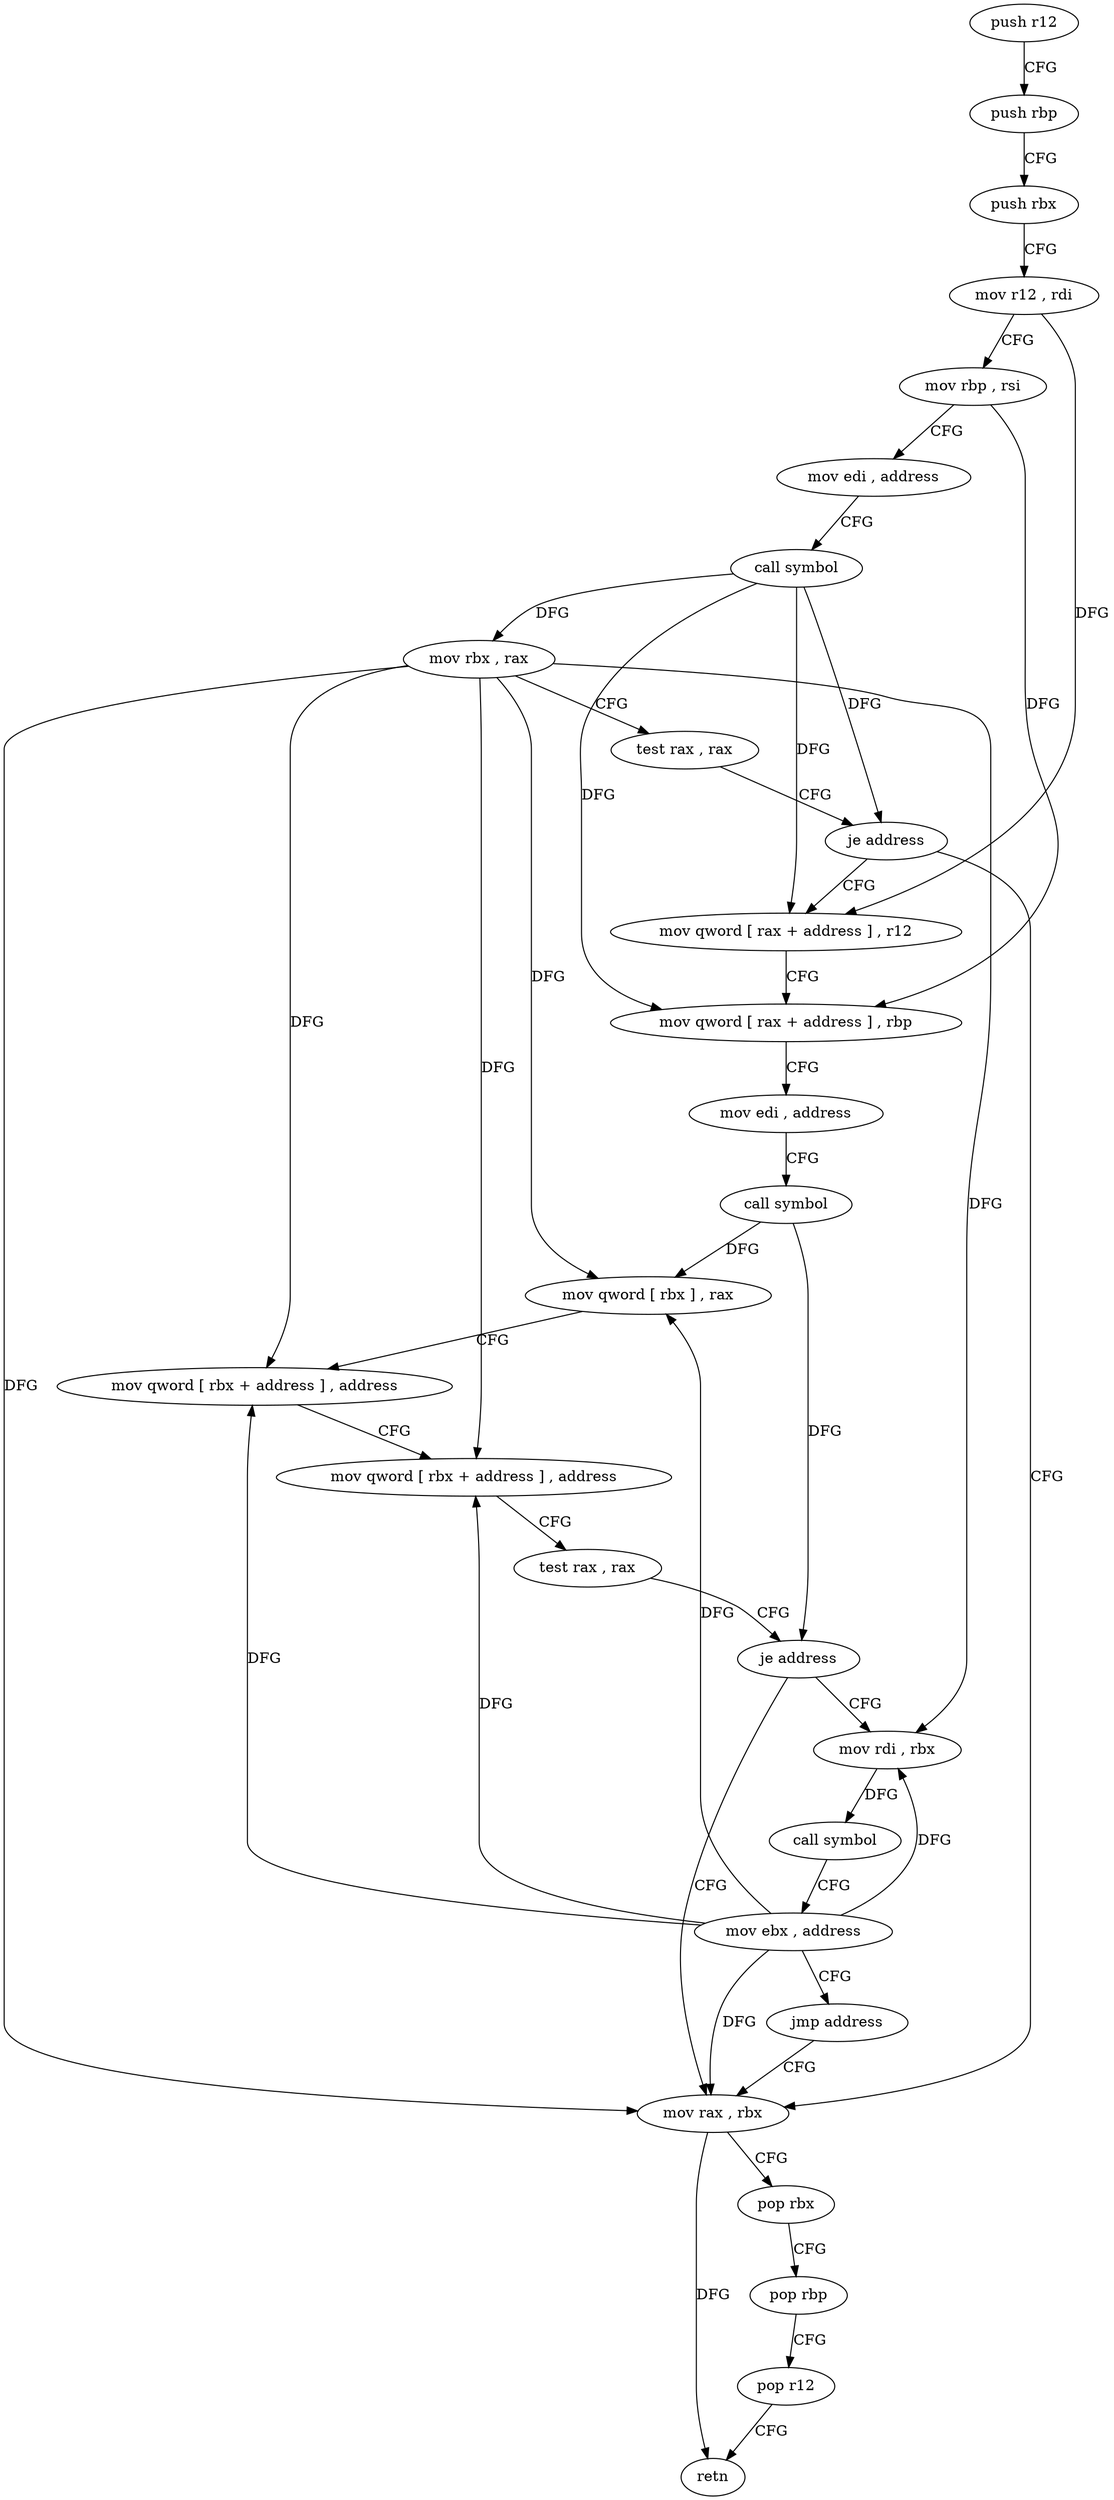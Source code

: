 digraph "func" {
"153996" [label = "push r12" ]
"153998" [label = "push rbp" ]
"153999" [label = "push rbx" ]
"154000" [label = "mov r12 , rdi" ]
"154003" [label = "mov rbp , rsi" ]
"154006" [label = "mov edi , address" ]
"154011" [label = "call symbol" ]
"154016" [label = "mov rbx , rax" ]
"154019" [label = "test rax , rax" ]
"154022" [label = "je address" ]
"154066" [label = "mov rax , rbx" ]
"154024" [label = "mov qword [ rax + address ] , r12" ]
"154069" [label = "pop rbx" ]
"154070" [label = "pop rbp" ]
"154071" [label = "pop r12" ]
"154073" [label = "retn" ]
"154028" [label = "mov qword [ rax + address ] , rbp" ]
"154032" [label = "mov edi , address" ]
"154037" [label = "call symbol" ]
"154042" [label = "mov qword [ rbx ] , rax" ]
"154045" [label = "mov qword [ rbx + address ] , address" ]
"154053" [label = "mov qword [ rbx + address ] , address" ]
"154061" [label = "test rax , rax" ]
"154064" [label = "je address" ]
"154074" [label = "mov rdi , rbx" ]
"154077" [label = "call symbol" ]
"154082" [label = "mov ebx , address" ]
"154087" [label = "jmp address" ]
"153996" -> "153998" [ label = "CFG" ]
"153998" -> "153999" [ label = "CFG" ]
"153999" -> "154000" [ label = "CFG" ]
"154000" -> "154003" [ label = "CFG" ]
"154000" -> "154024" [ label = "DFG" ]
"154003" -> "154006" [ label = "CFG" ]
"154003" -> "154028" [ label = "DFG" ]
"154006" -> "154011" [ label = "CFG" ]
"154011" -> "154016" [ label = "DFG" ]
"154011" -> "154022" [ label = "DFG" ]
"154011" -> "154024" [ label = "DFG" ]
"154011" -> "154028" [ label = "DFG" ]
"154016" -> "154019" [ label = "CFG" ]
"154016" -> "154066" [ label = "DFG" ]
"154016" -> "154042" [ label = "DFG" ]
"154016" -> "154045" [ label = "DFG" ]
"154016" -> "154053" [ label = "DFG" ]
"154016" -> "154074" [ label = "DFG" ]
"154019" -> "154022" [ label = "CFG" ]
"154022" -> "154066" [ label = "CFG" ]
"154022" -> "154024" [ label = "CFG" ]
"154066" -> "154069" [ label = "CFG" ]
"154066" -> "154073" [ label = "DFG" ]
"154024" -> "154028" [ label = "CFG" ]
"154069" -> "154070" [ label = "CFG" ]
"154070" -> "154071" [ label = "CFG" ]
"154071" -> "154073" [ label = "CFG" ]
"154028" -> "154032" [ label = "CFG" ]
"154032" -> "154037" [ label = "CFG" ]
"154037" -> "154042" [ label = "DFG" ]
"154037" -> "154064" [ label = "DFG" ]
"154042" -> "154045" [ label = "CFG" ]
"154045" -> "154053" [ label = "CFG" ]
"154053" -> "154061" [ label = "CFG" ]
"154061" -> "154064" [ label = "CFG" ]
"154064" -> "154074" [ label = "CFG" ]
"154064" -> "154066" [ label = "CFG" ]
"154074" -> "154077" [ label = "DFG" ]
"154077" -> "154082" [ label = "CFG" ]
"154082" -> "154087" [ label = "CFG" ]
"154082" -> "154066" [ label = "DFG" ]
"154082" -> "154045" [ label = "DFG" ]
"154082" -> "154053" [ label = "DFG" ]
"154082" -> "154074" [ label = "DFG" ]
"154082" -> "154042" [ label = "DFG" ]
"154087" -> "154066" [ label = "CFG" ]
}
